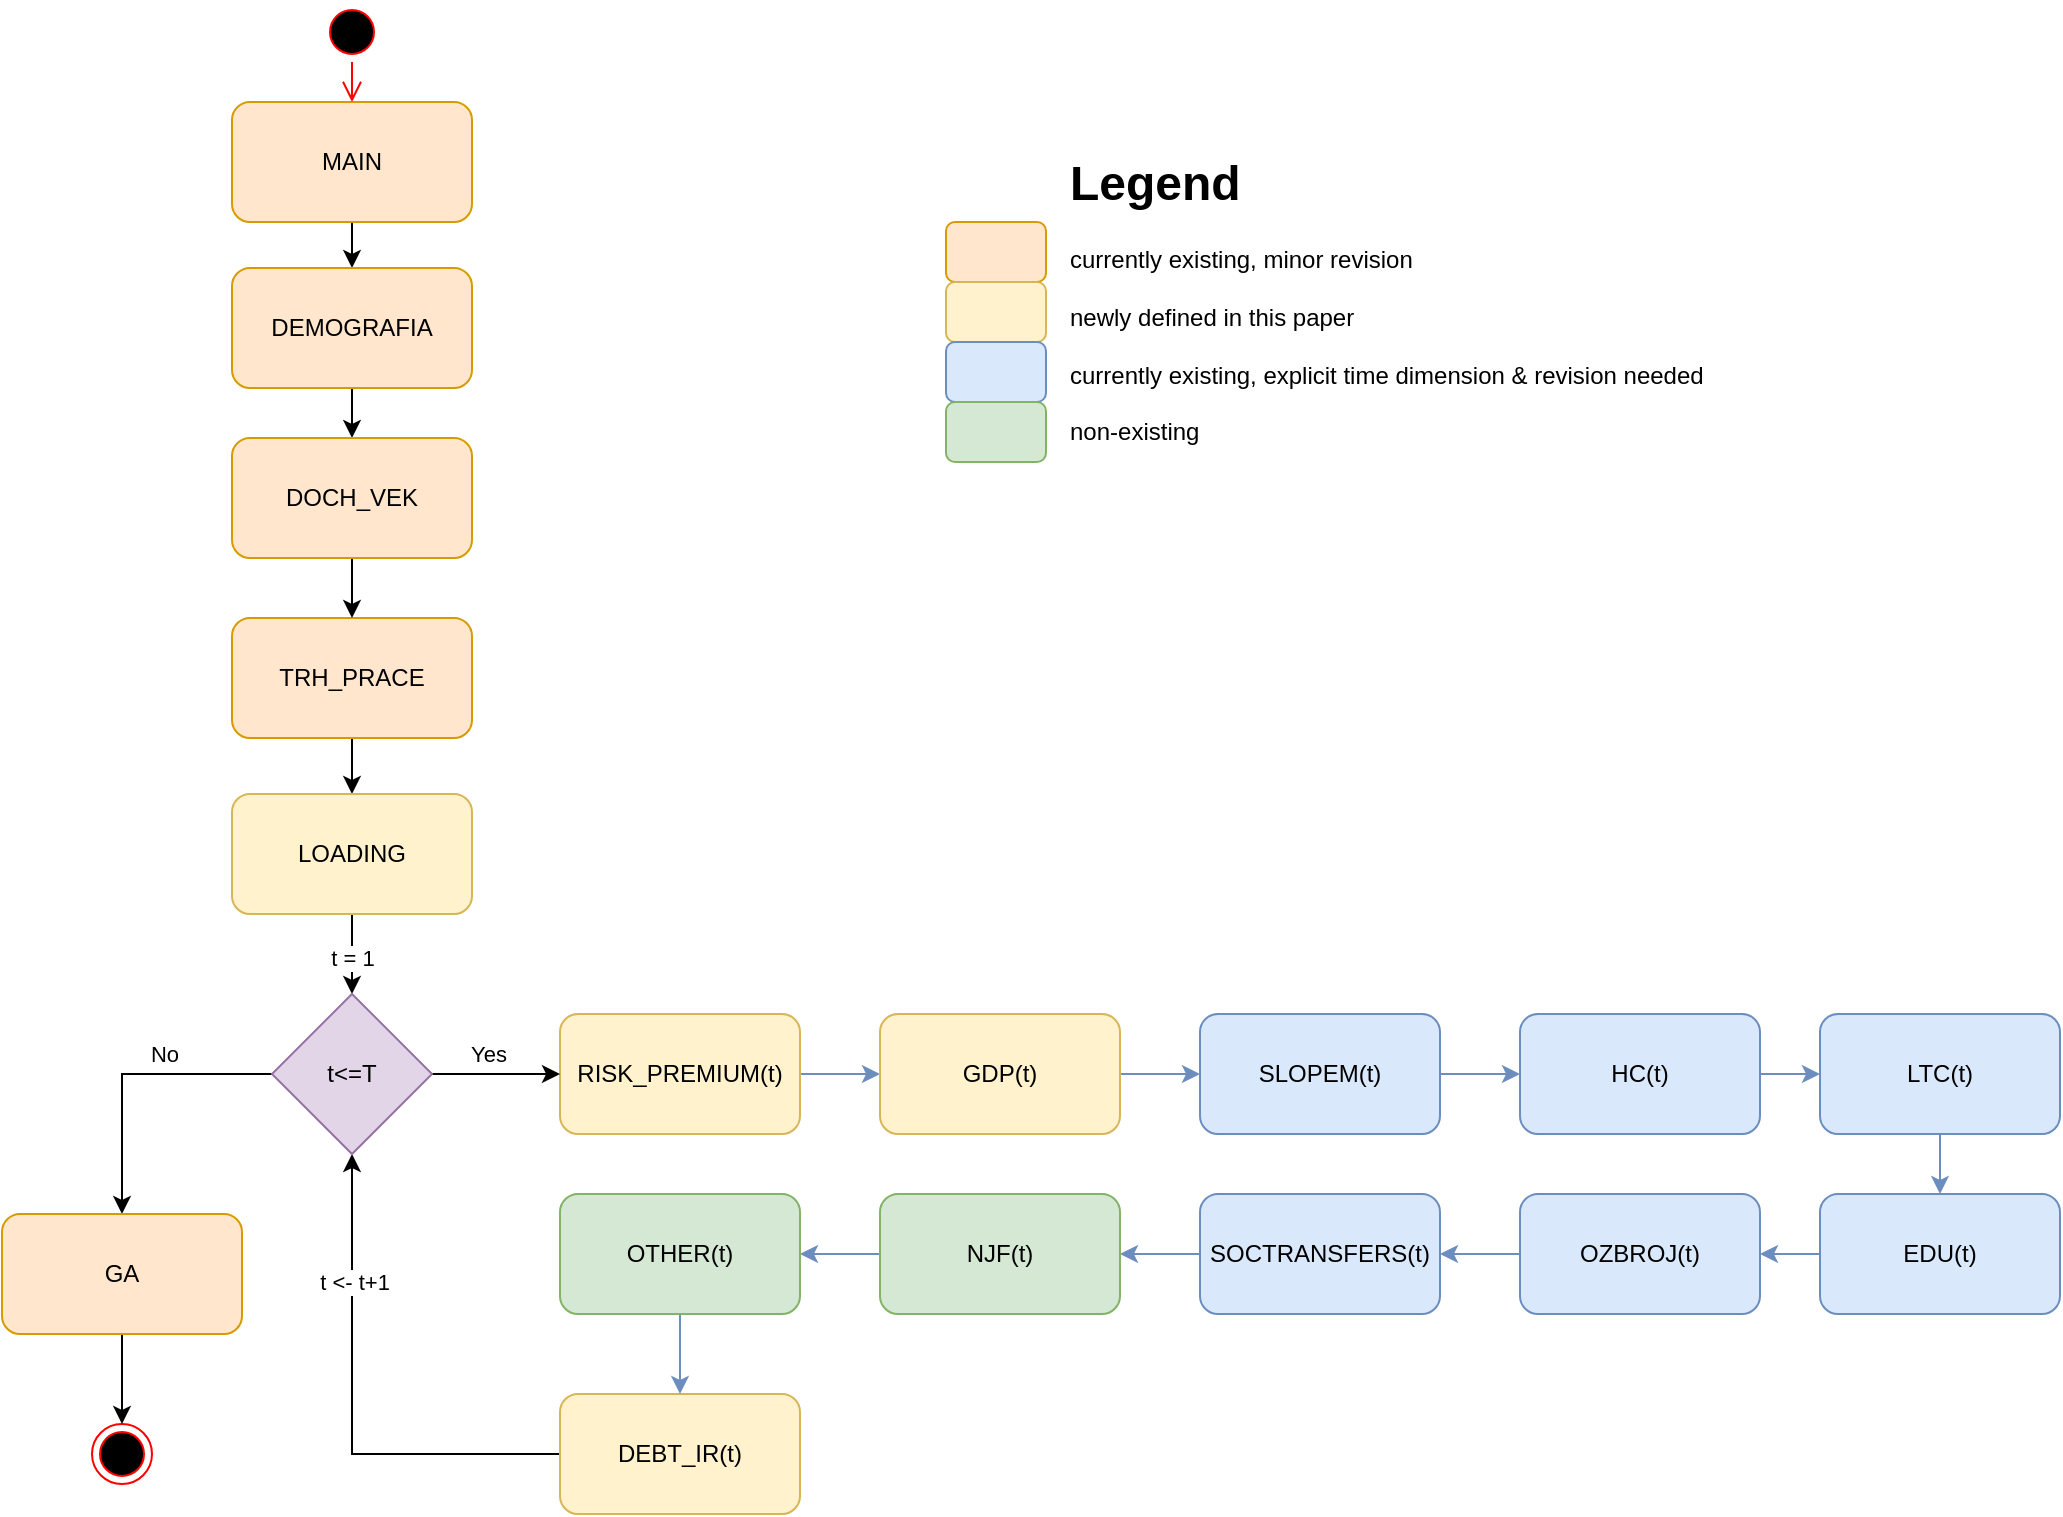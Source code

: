 <mxfile version="21.6.5" type="github">
  <diagram name="Page-1" id="9Q5gtsIOphYwqksjLblg">
    <mxGraphModel dx="1050" dy="542" grid="1" gridSize="10" guides="1" tooltips="1" connect="1" arrows="1" fold="1" page="1" pageScale="1" pageWidth="1100" pageHeight="850" math="0" shadow="0">
      <root>
        <mxCell id="0" />
        <mxCell id="1" parent="0" />
        <mxCell id="5uDZrZQxL8TCu0xrzUXC-23" style="edgeStyle=orthogonalEdgeStyle;rounded=0;orthogonalLoop=1;jettySize=auto;html=1;entryX=0;entryY=0.5;entryDx=0;entryDy=0;fillColor=#dae8fc;strokeColor=#6c8ebf;" edge="1" parent="1" source="5uDZrZQxL8TCu0xrzUXC-1" target="5uDZrZQxL8TCu0xrzUXC-2">
          <mxGeometry relative="1" as="geometry" />
        </mxCell>
        <mxCell id="5uDZrZQxL8TCu0xrzUXC-1" value="RISK_PREMIUM(t)" style="rounded=1;whiteSpace=wrap;html=1;fillColor=#fff2cc;strokeColor=#d6b656;" vertex="1" parent="1">
          <mxGeometry x="289" y="530" width="120" height="60" as="geometry" />
        </mxCell>
        <mxCell id="5uDZrZQxL8TCu0xrzUXC-24" style="edgeStyle=orthogonalEdgeStyle;rounded=0;orthogonalLoop=1;jettySize=auto;html=1;entryX=0;entryY=0.5;entryDx=0;entryDy=0;fillColor=#dae8fc;strokeColor=#6c8ebf;" edge="1" parent="1" source="5uDZrZQxL8TCu0xrzUXC-2" target="5uDZrZQxL8TCu0xrzUXC-9">
          <mxGeometry relative="1" as="geometry" />
        </mxCell>
        <mxCell id="5uDZrZQxL8TCu0xrzUXC-2" value="GDP(t)" style="rounded=1;whiteSpace=wrap;html=1;fillColor=#fff2cc;strokeColor=#d6b656;" vertex="1" parent="1">
          <mxGeometry x="449" y="530" width="120" height="60" as="geometry" />
        </mxCell>
        <mxCell id="5uDZrZQxL8TCu0xrzUXC-35" style="edgeStyle=orthogonalEdgeStyle;rounded=0;orthogonalLoop=1;jettySize=auto;html=1;entryX=0.5;entryY=1;entryDx=0;entryDy=0;" edge="1" parent="1" source="5uDZrZQxL8TCu0xrzUXC-3" target="5uDZrZQxL8TCu0xrzUXC-17">
          <mxGeometry relative="1" as="geometry" />
        </mxCell>
        <mxCell id="5uDZrZQxL8TCu0xrzUXC-36" value="t &amp;lt;- t+1" style="edgeLabel;html=1;align=center;verticalAlign=middle;resizable=0;points=[];" vertex="1" connectable="0" parent="5uDZrZQxL8TCu0xrzUXC-35">
          <mxGeometry x="0.499" y="-1" relative="1" as="geometry">
            <mxPoint as="offset" />
          </mxGeometry>
        </mxCell>
        <mxCell id="5uDZrZQxL8TCu0xrzUXC-3" value="DEBT_IR(t)" style="rounded=1;whiteSpace=wrap;html=1;fillColor=#fff2cc;strokeColor=#d6b656;" vertex="1" parent="1">
          <mxGeometry x="289" y="720" width="120" height="60" as="geometry" />
        </mxCell>
        <mxCell id="5uDZrZQxL8TCu0xrzUXC-38" style="edgeStyle=orthogonalEdgeStyle;rounded=0;orthogonalLoop=1;jettySize=auto;html=1;entryX=0.5;entryY=0;entryDx=0;entryDy=0;" edge="1" parent="1" source="5uDZrZQxL8TCu0xrzUXC-5" target="5uDZrZQxL8TCu0xrzUXC-6">
          <mxGeometry relative="1" as="geometry" />
        </mxCell>
        <mxCell id="5uDZrZQxL8TCu0xrzUXC-5" value="MAIN" style="rounded=1;whiteSpace=wrap;html=1;fillColor=#ffe6cc;strokeColor=#d79b00;" vertex="1" parent="1">
          <mxGeometry x="125" y="74" width="120" height="60" as="geometry" />
        </mxCell>
        <mxCell id="5uDZrZQxL8TCu0xrzUXC-47" style="edgeStyle=orthogonalEdgeStyle;rounded=0;orthogonalLoop=1;jettySize=auto;html=1;" edge="1" parent="1" source="5uDZrZQxL8TCu0xrzUXC-6" target="5uDZrZQxL8TCu0xrzUXC-46">
          <mxGeometry relative="1" as="geometry" />
        </mxCell>
        <mxCell id="5uDZrZQxL8TCu0xrzUXC-6" value="DEMOGRAFIA" style="rounded=1;whiteSpace=wrap;html=1;fillColor=#ffe6cc;strokeColor=#d79b00;" vertex="1" parent="1">
          <mxGeometry x="125" y="157" width="120" height="60" as="geometry" />
        </mxCell>
        <mxCell id="5uDZrZQxL8TCu0xrzUXC-19" style="edgeStyle=orthogonalEdgeStyle;rounded=0;orthogonalLoop=1;jettySize=auto;html=1;entryX=0.5;entryY=0;entryDx=0;entryDy=0;" edge="1" parent="1" source="5uDZrZQxL8TCu0xrzUXC-7" target="5uDZrZQxL8TCu0xrzUXC-8">
          <mxGeometry relative="1" as="geometry" />
        </mxCell>
        <mxCell id="5uDZrZQxL8TCu0xrzUXC-7" value="TRH_PRACE" style="rounded=1;whiteSpace=wrap;html=1;fillColor=#ffe6cc;strokeColor=#d79b00;" vertex="1" parent="1">
          <mxGeometry x="125" y="332" width="120" height="60" as="geometry" />
        </mxCell>
        <mxCell id="5uDZrZQxL8TCu0xrzUXC-18" style="edgeStyle=orthogonalEdgeStyle;rounded=0;orthogonalLoop=1;jettySize=auto;html=1;entryX=0.5;entryY=0;entryDx=0;entryDy=0;" edge="1" parent="1" source="5uDZrZQxL8TCu0xrzUXC-8" target="5uDZrZQxL8TCu0xrzUXC-17">
          <mxGeometry relative="1" as="geometry" />
        </mxCell>
        <mxCell id="5uDZrZQxL8TCu0xrzUXC-34" value="t = 1" style="edgeLabel;html=1;align=center;verticalAlign=middle;resizable=0;points=[];" vertex="1" connectable="0" parent="5uDZrZQxL8TCu0xrzUXC-18">
          <mxGeometry x="-0.488" relative="1" as="geometry">
            <mxPoint y="12" as="offset" />
          </mxGeometry>
        </mxCell>
        <mxCell id="5uDZrZQxL8TCu0xrzUXC-8" value="LOADING" style="rounded=1;whiteSpace=wrap;html=1;fillColor=#fff2cc;strokeColor=#d6b656;" vertex="1" parent="1">
          <mxGeometry x="125" y="420" width="120" height="60" as="geometry" />
        </mxCell>
        <mxCell id="5uDZrZQxL8TCu0xrzUXC-25" style="edgeStyle=orthogonalEdgeStyle;rounded=0;orthogonalLoop=1;jettySize=auto;html=1;entryX=0;entryY=0.5;entryDx=0;entryDy=0;fillColor=#dae8fc;strokeColor=#6c8ebf;" edge="1" parent="1" source="5uDZrZQxL8TCu0xrzUXC-9" target="5uDZrZQxL8TCu0xrzUXC-10">
          <mxGeometry relative="1" as="geometry" />
        </mxCell>
        <mxCell id="5uDZrZQxL8TCu0xrzUXC-9" value="SLOPEM(t)" style="rounded=1;whiteSpace=wrap;html=1;fillColor=#dae8fc;strokeColor=#6c8ebf;" vertex="1" parent="1">
          <mxGeometry x="609" y="530" width="120" height="60" as="geometry" />
        </mxCell>
        <mxCell id="5uDZrZQxL8TCu0xrzUXC-26" style="edgeStyle=orthogonalEdgeStyle;rounded=0;orthogonalLoop=1;jettySize=auto;html=1;entryX=0;entryY=0.5;entryDx=0;entryDy=0;fillColor=#dae8fc;strokeColor=#6c8ebf;" edge="1" parent="1" source="5uDZrZQxL8TCu0xrzUXC-10" target="5uDZrZQxL8TCu0xrzUXC-11">
          <mxGeometry relative="1" as="geometry" />
        </mxCell>
        <mxCell id="5uDZrZQxL8TCu0xrzUXC-10" value="HC(t)" style="rounded=1;whiteSpace=wrap;html=1;fillColor=#dae8fc;strokeColor=#6c8ebf;" vertex="1" parent="1">
          <mxGeometry x="769" y="530" width="120" height="60" as="geometry" />
        </mxCell>
        <mxCell id="5uDZrZQxL8TCu0xrzUXC-27" style="edgeStyle=orthogonalEdgeStyle;rounded=0;orthogonalLoop=1;jettySize=auto;html=1;entryX=0.5;entryY=0;entryDx=0;entryDy=0;fillColor=#dae8fc;strokeColor=#6c8ebf;" edge="1" parent="1" source="5uDZrZQxL8TCu0xrzUXC-11" target="5uDZrZQxL8TCu0xrzUXC-12">
          <mxGeometry relative="1" as="geometry" />
        </mxCell>
        <mxCell id="5uDZrZQxL8TCu0xrzUXC-11" value="LTC(t)" style="rounded=1;whiteSpace=wrap;html=1;fillColor=#dae8fc;strokeColor=#6c8ebf;" vertex="1" parent="1">
          <mxGeometry x="919" y="530" width="120" height="60" as="geometry" />
        </mxCell>
        <mxCell id="5uDZrZQxL8TCu0xrzUXC-28" style="edgeStyle=orthogonalEdgeStyle;rounded=0;orthogonalLoop=1;jettySize=auto;html=1;fillColor=#dae8fc;strokeColor=#6c8ebf;" edge="1" parent="1" source="5uDZrZQxL8TCu0xrzUXC-12" target="5uDZrZQxL8TCu0xrzUXC-13">
          <mxGeometry relative="1" as="geometry" />
        </mxCell>
        <mxCell id="5uDZrZQxL8TCu0xrzUXC-12" value="EDU(t)" style="rounded=1;whiteSpace=wrap;html=1;fillColor=#dae8fc;strokeColor=#6c8ebf;" vertex="1" parent="1">
          <mxGeometry x="919" y="620" width="120" height="60" as="geometry" />
        </mxCell>
        <mxCell id="5uDZrZQxL8TCu0xrzUXC-29" style="edgeStyle=orthogonalEdgeStyle;rounded=0;orthogonalLoop=1;jettySize=auto;html=1;entryX=1;entryY=0.5;entryDx=0;entryDy=0;fillColor=#dae8fc;strokeColor=#6c8ebf;" edge="1" parent="1" source="5uDZrZQxL8TCu0xrzUXC-13" target="5uDZrZQxL8TCu0xrzUXC-14">
          <mxGeometry relative="1" as="geometry" />
        </mxCell>
        <mxCell id="5uDZrZQxL8TCu0xrzUXC-13" value="OZBROJ(t)" style="rounded=1;whiteSpace=wrap;html=1;fillColor=#dae8fc;strokeColor=#6c8ebf;" vertex="1" parent="1">
          <mxGeometry x="769" y="620" width="120" height="60" as="geometry" />
        </mxCell>
        <mxCell id="5uDZrZQxL8TCu0xrzUXC-30" style="edgeStyle=orthogonalEdgeStyle;rounded=0;orthogonalLoop=1;jettySize=auto;html=1;entryX=1;entryY=0.5;entryDx=0;entryDy=0;fillColor=#dae8fc;strokeColor=#6c8ebf;" edge="1" parent="1" source="5uDZrZQxL8TCu0xrzUXC-14" target="5uDZrZQxL8TCu0xrzUXC-15">
          <mxGeometry relative="1" as="geometry" />
        </mxCell>
        <mxCell id="5uDZrZQxL8TCu0xrzUXC-14" value="SOCTRANSFERS(t)" style="rounded=1;whiteSpace=wrap;html=1;fillColor=#dae8fc;strokeColor=#6c8ebf;" vertex="1" parent="1">
          <mxGeometry x="609" y="620" width="120" height="60" as="geometry" />
        </mxCell>
        <mxCell id="5uDZrZQxL8TCu0xrzUXC-31" style="edgeStyle=orthogonalEdgeStyle;rounded=0;orthogonalLoop=1;jettySize=auto;html=1;entryX=1;entryY=0.5;entryDx=0;entryDy=0;fillColor=#dae8fc;strokeColor=#6c8ebf;" edge="1" parent="1" source="5uDZrZQxL8TCu0xrzUXC-15" target="5uDZrZQxL8TCu0xrzUXC-16">
          <mxGeometry relative="1" as="geometry" />
        </mxCell>
        <mxCell id="5uDZrZQxL8TCu0xrzUXC-15" value="NJF(t)" style="rounded=1;whiteSpace=wrap;html=1;fillColor=#d5e8d4;strokeColor=#82b366;" vertex="1" parent="1">
          <mxGeometry x="449" y="620" width="120" height="60" as="geometry" />
        </mxCell>
        <mxCell id="5uDZrZQxL8TCu0xrzUXC-32" style="edgeStyle=orthogonalEdgeStyle;rounded=0;orthogonalLoop=1;jettySize=auto;html=1;entryX=0.5;entryY=0;entryDx=0;entryDy=0;fillColor=#dae8fc;strokeColor=#6c8ebf;" edge="1" parent="1" source="5uDZrZQxL8TCu0xrzUXC-16" target="5uDZrZQxL8TCu0xrzUXC-3">
          <mxGeometry relative="1" as="geometry" />
        </mxCell>
        <mxCell id="5uDZrZQxL8TCu0xrzUXC-16" value="OTHER(t)" style="rounded=1;whiteSpace=wrap;html=1;fillColor=#d5e8d4;strokeColor=#82b366;" vertex="1" parent="1">
          <mxGeometry x="289" y="620" width="120" height="60" as="geometry" />
        </mxCell>
        <mxCell id="5uDZrZQxL8TCu0xrzUXC-22" style="edgeStyle=orthogonalEdgeStyle;rounded=0;orthogonalLoop=1;jettySize=auto;html=1;entryX=0;entryY=0.5;entryDx=0;entryDy=0;" edge="1" parent="1" source="5uDZrZQxL8TCu0xrzUXC-17" target="5uDZrZQxL8TCu0xrzUXC-1">
          <mxGeometry relative="1" as="geometry" />
        </mxCell>
        <mxCell id="5uDZrZQxL8TCu0xrzUXC-33" value="Yes" style="edgeLabel;html=1;align=center;verticalAlign=middle;resizable=0;points=[];" vertex="1" connectable="0" parent="5uDZrZQxL8TCu0xrzUXC-22">
          <mxGeometry x="-0.131" y="-4" relative="1" as="geometry">
            <mxPoint y="-14" as="offset" />
          </mxGeometry>
        </mxCell>
        <mxCell id="5uDZrZQxL8TCu0xrzUXC-39" style="edgeStyle=orthogonalEdgeStyle;rounded=0;orthogonalLoop=1;jettySize=auto;html=1;" edge="1" parent="1" source="5uDZrZQxL8TCu0xrzUXC-17" target="5uDZrZQxL8TCu0xrzUXC-41">
          <mxGeometry relative="1" as="geometry">
            <mxPoint x="90" y="560" as="targetPoint" />
          </mxGeometry>
        </mxCell>
        <mxCell id="5uDZrZQxL8TCu0xrzUXC-42" value="No" style="edgeLabel;html=1;align=center;verticalAlign=middle;resizable=0;points=[];" vertex="1" connectable="0" parent="5uDZrZQxL8TCu0xrzUXC-39">
          <mxGeometry x="-0.252" y="2" relative="1" as="geometry">
            <mxPoint y="-12" as="offset" />
          </mxGeometry>
        </mxCell>
        <mxCell id="5uDZrZQxL8TCu0xrzUXC-17" value="t&amp;lt;=T" style="rhombus;whiteSpace=wrap;html=1;fillColor=#e1d5e7;strokeColor=#9673a6;" vertex="1" parent="1">
          <mxGeometry x="145" y="520" width="80" height="80" as="geometry" />
        </mxCell>
        <mxCell id="5uDZrZQxL8TCu0xrzUXC-40" value="" style="ellipse;html=1;shape=endState;fillColor=#000000;strokeColor=#ff0000;" vertex="1" parent="1">
          <mxGeometry x="55" y="735" width="30" height="30" as="geometry" />
        </mxCell>
        <mxCell id="5uDZrZQxL8TCu0xrzUXC-43" style="edgeStyle=orthogonalEdgeStyle;rounded=0;orthogonalLoop=1;jettySize=auto;html=1;" edge="1" parent="1" source="5uDZrZQxL8TCu0xrzUXC-41" target="5uDZrZQxL8TCu0xrzUXC-40">
          <mxGeometry relative="1" as="geometry" />
        </mxCell>
        <mxCell id="5uDZrZQxL8TCu0xrzUXC-41" value="GA" style="rounded=1;whiteSpace=wrap;html=1;fillColor=#ffe6cc;strokeColor=#d79b00;" vertex="1" parent="1">
          <mxGeometry x="10" y="630" width="120" height="60" as="geometry" />
        </mxCell>
        <mxCell id="5uDZrZQxL8TCu0xrzUXC-44" value="" style="ellipse;html=1;shape=startState;fillColor=#000000;strokeColor=#ff0000;" vertex="1" parent="1">
          <mxGeometry x="170" y="24" width="30" height="30" as="geometry" />
        </mxCell>
        <mxCell id="5uDZrZQxL8TCu0xrzUXC-45" value="" style="edgeStyle=orthogonalEdgeStyle;html=1;verticalAlign=bottom;endArrow=open;endSize=8;strokeColor=#ff0000;rounded=0;entryX=0.5;entryY=0;entryDx=0;entryDy=0;" edge="1" source="5uDZrZQxL8TCu0xrzUXC-44" parent="1" target="5uDZrZQxL8TCu0xrzUXC-5">
          <mxGeometry relative="1" as="geometry">
            <mxPoint x="75" y="164" as="targetPoint" />
            <Array as="points">
              <mxPoint x="185" y="64" />
              <mxPoint x="185" y="64" />
            </Array>
          </mxGeometry>
        </mxCell>
        <mxCell id="5uDZrZQxL8TCu0xrzUXC-49" style="edgeStyle=orthogonalEdgeStyle;rounded=0;orthogonalLoop=1;jettySize=auto;html=1;" edge="1" parent="1" source="5uDZrZQxL8TCu0xrzUXC-46" target="5uDZrZQxL8TCu0xrzUXC-7">
          <mxGeometry relative="1" as="geometry" />
        </mxCell>
        <mxCell id="5uDZrZQxL8TCu0xrzUXC-46" value="DOCH_VEK" style="rounded=1;whiteSpace=wrap;html=1;fillColor=#ffe6cc;strokeColor=#d79b00;" vertex="1" parent="1">
          <mxGeometry x="125" y="242" width="120" height="60" as="geometry" />
        </mxCell>
        <mxCell id="5uDZrZQxL8TCu0xrzUXC-50" value="" style="rounded=1;whiteSpace=wrap;html=1;fillColor=#ffe6cc;strokeColor=#d79b00;" vertex="1" parent="1">
          <mxGeometry x="482" y="134" width="50" height="30" as="geometry" />
        </mxCell>
        <mxCell id="5uDZrZQxL8TCu0xrzUXC-53" value="" style="rounded=1;whiteSpace=wrap;html=1;fillColor=#fff2cc;strokeColor=#d6b656;" vertex="1" parent="1">
          <mxGeometry x="482" y="164" width="50" height="30" as="geometry" />
        </mxCell>
        <mxCell id="5uDZrZQxL8TCu0xrzUXC-54" value="" style="rounded=1;whiteSpace=wrap;html=1;fillColor=#dae8fc;strokeColor=#6c8ebf;" vertex="1" parent="1">
          <mxGeometry x="482" y="194" width="50" height="30" as="geometry" />
        </mxCell>
        <mxCell id="5uDZrZQxL8TCu0xrzUXC-55" value="" style="rounded=1;whiteSpace=wrap;html=1;fillColor=#d5e8d4;strokeColor=#82b366;" vertex="1" parent="1">
          <mxGeometry x="482" y="224" width="50" height="30" as="geometry" />
        </mxCell>
        <mxCell id="5uDZrZQxL8TCu0xrzUXC-56" value="&lt;h1&gt;Legend&lt;/h1&gt;&lt;div&gt;currently existing, minor revision&lt;/div&gt;&lt;div&gt;&lt;br&gt;&lt;/div&gt;&lt;div&gt;newly defined in this paper&lt;/div&gt;&lt;div&gt;&lt;br&gt;&lt;/div&gt;&lt;div&gt;currently existing, explicit time dimension &amp;amp; revision needed&lt;/div&gt;&lt;div&gt;&lt;br&gt;&lt;/div&gt;&lt;div&gt;non-existing&lt;/div&gt;" style="text;html=1;strokeColor=none;fillColor=none;spacing=5;spacingTop=-20;whiteSpace=wrap;overflow=hidden;rounded=0;" vertex="1" parent="1">
          <mxGeometry x="539" y="95" width="391" height="175" as="geometry" />
        </mxCell>
      </root>
    </mxGraphModel>
  </diagram>
</mxfile>
